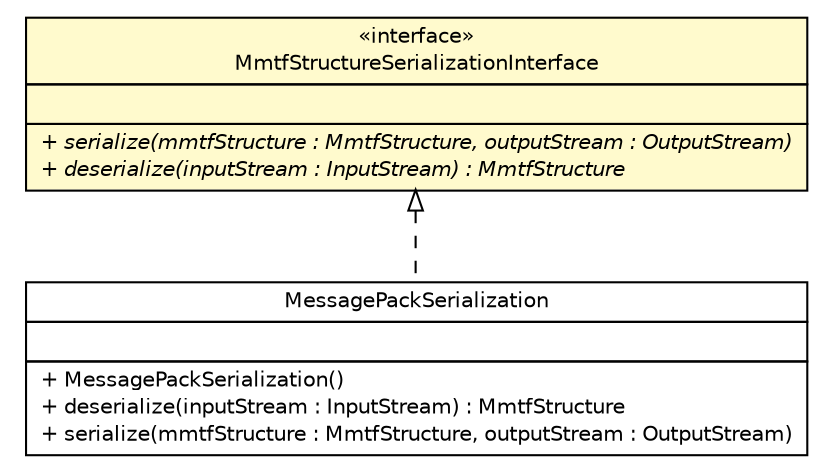 #!/usr/local/bin/dot
#
# Class diagram 
# Generated by UMLGraph version R5_6 (http://www.umlgraph.org/)
#

digraph G {
	edge [fontname="Helvetica",fontsize=10,labelfontname="Helvetica",labelfontsize=10];
	node [fontname="Helvetica",fontsize=10,shape=plaintext];
	nodesep=0.25;
	ranksep=0.5;
	// org.rcsb.mmtf.serialization.MmtfStructureSerializationInterface
	c1133 [label=<<table title="org.rcsb.mmtf.serialization.MmtfStructureSerializationInterface" border="0" cellborder="1" cellspacing="0" cellpadding="2" port="p" bgcolor="lemonChiffon" href="./MmtfStructureSerializationInterface.html">
		<tr><td><table border="0" cellspacing="0" cellpadding="1">
<tr><td align="center" balign="center"> &#171;interface&#187; </td></tr>
<tr><td align="center" balign="center"> MmtfStructureSerializationInterface </td></tr>
		</table></td></tr>
		<tr><td><table border="0" cellspacing="0" cellpadding="1">
<tr><td align="left" balign="left">  </td></tr>
		</table></td></tr>
		<tr><td><table border="0" cellspacing="0" cellpadding="1">
<tr><td align="left" balign="left"><font face="Helvetica-Oblique" point-size="10.0"> + serialize(mmtfStructure : MmtfStructure, outputStream : OutputStream) </font></td></tr>
<tr><td align="left" balign="left"><font face="Helvetica-Oblique" point-size="10.0"> + deserialize(inputStream : InputStream) : MmtfStructure </font></td></tr>
		</table></td></tr>
		</table>>, URL="./MmtfStructureSerializationInterface.html", fontname="Helvetica", fontcolor="black", fontsize=10.0];
	// org.rcsb.mmtf.serialization.MessagePackSerialization
	c1134 [label=<<table title="org.rcsb.mmtf.serialization.MessagePackSerialization" border="0" cellborder="1" cellspacing="0" cellpadding="2" port="p" href="./MessagePackSerialization.html">
		<tr><td><table border="0" cellspacing="0" cellpadding="1">
<tr><td align="center" balign="center"> MessagePackSerialization </td></tr>
		</table></td></tr>
		<tr><td><table border="0" cellspacing="0" cellpadding="1">
<tr><td align="left" balign="left">  </td></tr>
		</table></td></tr>
		<tr><td><table border="0" cellspacing="0" cellpadding="1">
<tr><td align="left" balign="left"> + MessagePackSerialization() </td></tr>
<tr><td align="left" balign="left"> + deserialize(inputStream : InputStream) : MmtfStructure </td></tr>
<tr><td align="left" balign="left"> + serialize(mmtfStructure : MmtfStructure, outputStream : OutputStream) </td></tr>
		</table></td></tr>
		</table>>, URL="./MessagePackSerialization.html", fontname="Helvetica", fontcolor="black", fontsize=10.0];
	//org.rcsb.mmtf.serialization.MessagePackSerialization implements org.rcsb.mmtf.serialization.MmtfStructureSerializationInterface
	c1133:p -> c1134:p [dir=back,arrowtail=empty,style=dashed];
}

